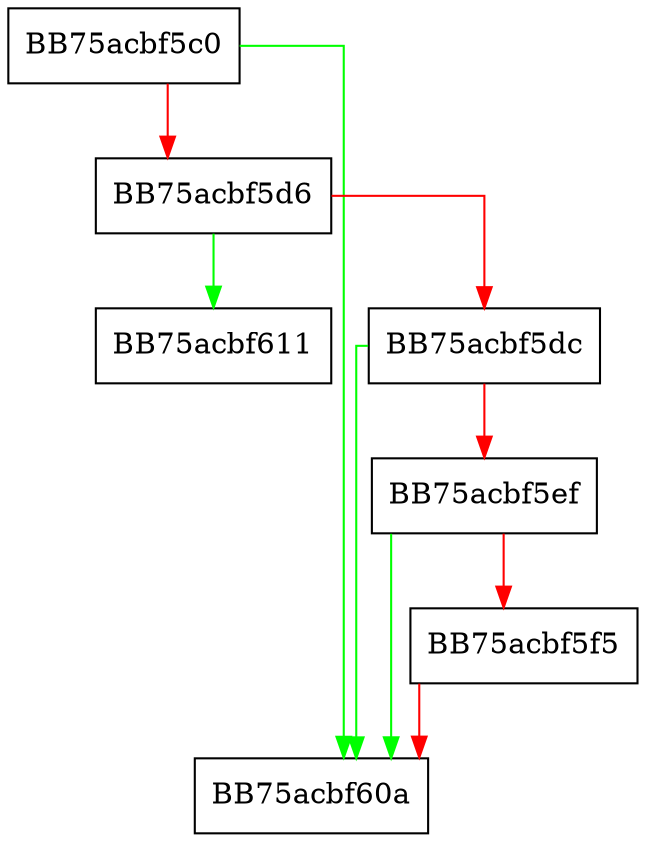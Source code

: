 digraph Quarantine {
  node [shape="box"];
  graph [splines=ortho];
  BB75acbf5c0 -> BB75acbf60a [color="green"];
  BB75acbf5c0 -> BB75acbf5d6 [color="red"];
  BB75acbf5d6 -> BB75acbf611 [color="green"];
  BB75acbf5d6 -> BB75acbf5dc [color="red"];
  BB75acbf5dc -> BB75acbf60a [color="green"];
  BB75acbf5dc -> BB75acbf5ef [color="red"];
  BB75acbf5ef -> BB75acbf60a [color="green"];
  BB75acbf5ef -> BB75acbf5f5 [color="red"];
  BB75acbf5f5 -> BB75acbf60a [color="red"];
}